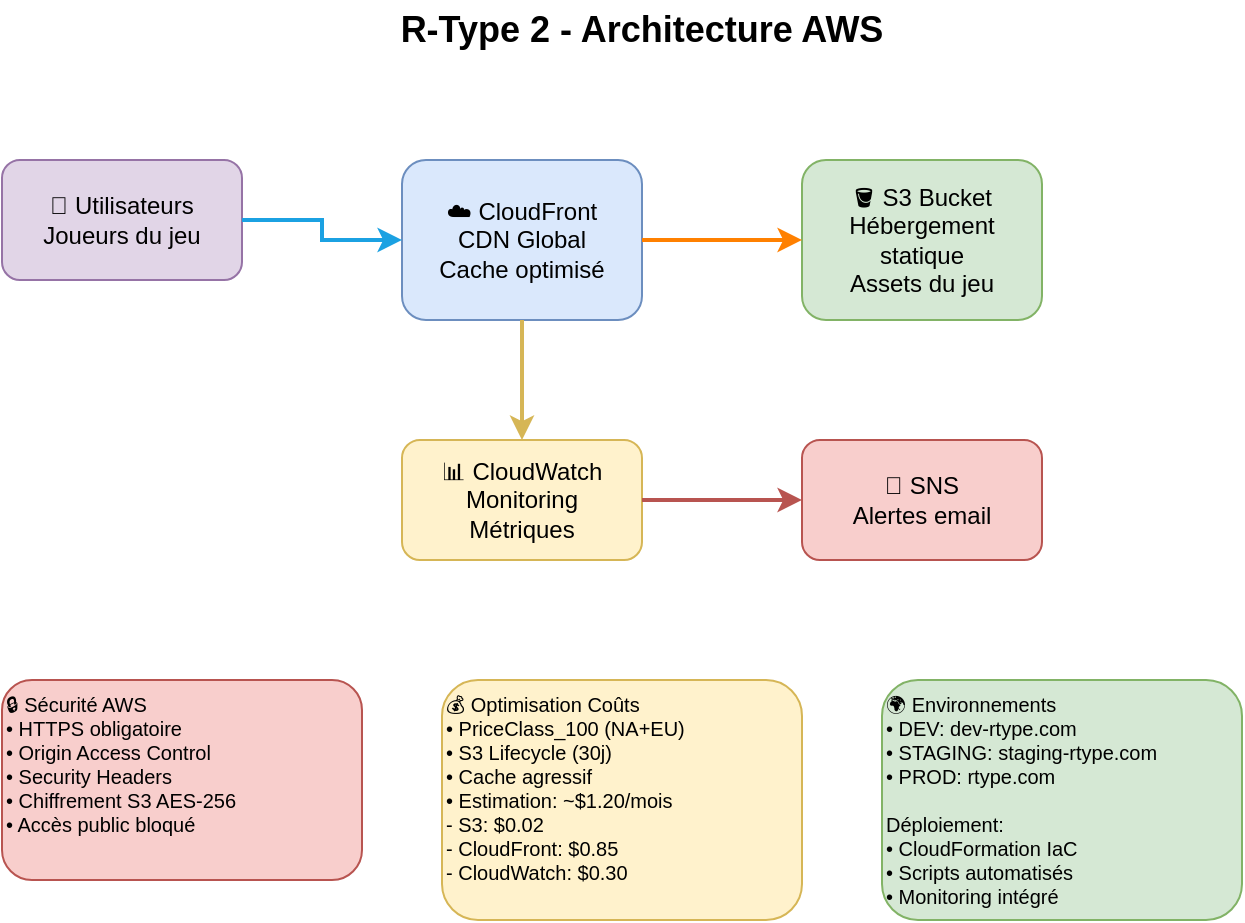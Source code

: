 <mxfile version="22.1.16" type="device">
  <diagram name="Architecture AWS" id="aws">
    <mxGraphModel dx="1200" dy="800" grid="1" gridSize="10" guides="1" tooltips="1" connect="1" arrows="1" fold="1" page="1" pageScale="1" pageWidth="827" pageHeight="1169" math="0" shadow="0">
      <root>
        <mxCell id="0" />
        <mxCell id="1" parent="0" />
        
        <mxCell id="title" value="R-Type 2 - Architecture AWS" style="text;html=1;strokeColor=none;fillColor=none;align=center;verticalAlign=middle;whiteSpace=wrap;rounded=0;fontSize=18;fontStyle=1;" vertex="1" parent="1">
          <mxGeometry x="200" y="40" width="400" height="30" as="geometry" />
        </mxCell>
        
        <mxCell id="users" value="👥 Utilisateurs&#xa;Joueurs du jeu" style="rounded=1;whiteSpace=wrap;html=1;fillColor=#e1d5e7;strokeColor=#9673a6;fontSize=12;" vertex="1" parent="1">
          <mxGeometry x="80" y="120" width="120" height="60" as="geometry" />
        </mxCell>
        
        <mxCell id="cloudfront" value="☁️ CloudFront&#xa;CDN Global&#xa;Cache optimisé" style="rounded=1;whiteSpace=wrap;html=1;fillColor=#dae8fc;strokeColor=#6c8ebf;fontSize=12;" vertex="1" parent="1">
          <mxGeometry x="280" y="120" width="120" height="80" as="geometry" />
        </mxCell>
        
        <mxCell id="s3" value="🪣 S3 Bucket&#xa;Hébergement statique&#xa;Assets du jeu" style="rounded=1;whiteSpace=wrap;html=1;fillColor=#d5e8d4;strokeColor=#82b366;fontSize=12;" vertex="1" parent="1">
          <mxGeometry x="480" y="120" width="120" height="80" as="geometry" />
        </mxCell>
        
        <mxCell id="cloudwatch" value="📊 CloudWatch&#xa;Monitoring&#xa;Métriques" style="rounded=1;whiteSpace=wrap;html=1;fillColor=#fff2cc;strokeColor=#d6b656;fontSize=12;" vertex="1" parent="1">
          <mxGeometry x="280" y="260" width="120" height="60" as="geometry" />
        </mxCell>
        
        <mxCell id="sns" value="📧 SNS&#xa;Alertes email" style="rounded=1;whiteSpace=wrap;html=1;fillColor=#f8cecc;strokeColor=#b85450;fontSize=12;" vertex="1" parent="1">
          <mxGeometry x="480" y="260" width="120" height="60" as="geometry" />
        </mxCell>
        
        <mxCell id="flow1" style="edgeStyle=orthogonalEdgeStyle;rounded=0;orthogonalLoop=1;jettySize=auto;html=1;exitX=1;exitY=0.5;exitDx=0;exitDy=0;entryX=0;entryY=0.5;entryDx=0;entryDy=0;strokeWidth=2;strokeColor=#1BA1E2;" edge="1" parent="1" source="users" target="cloudfront">
          <mxGeometry relative="1" as="geometry" />
        </mxCell>
        
        <mxCell id="flow2" style="edgeStyle=orthogonalEdgeStyle;rounded=0;orthogonalLoop=1;jettySize=auto;html=1;exitX=1;exitY=0.5;exitDx=0;exitDy=0;entryX=0;entryY=0.5;entryDx=0;entryDy=0;strokeWidth=2;strokeColor=#FF8000;" edge="1" parent="1" source="cloudfront" target="s3">
          <mxGeometry relative="1" as="geometry" />
        </mxCell>
        
        <mxCell id="monitor1" style="edgeStyle=orthogonalEdgeStyle;rounded=0;orthogonalLoop=1;jettySize=auto;html=1;exitX=0.5;exitY=1;exitDx=0;exitDy=0;entryX=0.5;entryY=0;entryDx=0;entryDy=0;strokeWidth=2;strokeColor=#D6B656;strokeStyle=dashed;" edge="1" parent="1" source="cloudfront" target="cloudwatch">
          <mxGeometry relative="1" as="geometry" />
        </mxCell>
        
        <mxCell id="monitor2" style="edgeStyle=orthogonalEdgeStyle;rounded=0;orthogonalLoop=1;jettySize=auto;html=1;exitX=1;exitY=0.5;exitDx=0;exitDy=0;entryX=0;entryY=0.5;entryDx=0;entryDy=0;strokeWidth=2;strokeColor=#B85450;strokeStyle=dashed;" edge="1" parent="1" source="cloudwatch" target="sns">
          <mxGeometry relative="1" as="geometry" />
        </mxCell>
        
        <mxCell id="security-box" value="🔒 Sécurité AWS&#xa;• HTTPS obligatoire&#xa;• Origin Access Control&#xa;• Security Headers&#xa;• Chiffrement S3 AES-256&#xa;• Accès public bloqué" style="text;html=1;strokeColor=#b85450;fillColor=#f8cecc;align=left;verticalAlign=top;whiteSpace=wrap;rounded=1;fontSize=10;" vertex="1" parent="1">
          <mxGeometry x="80" y="380" width="180" height="100" as="geometry" />
        </mxCell>
        
        <mxCell id="cost-box" value="💰 Optimisation Coûts&#xa;• PriceClass_100 (NA+EU)&#xa;• S3 Lifecycle (30j)&#xa;• Cache agressif&#xa;• Estimation: ~$1.20/mois&#xa;  - S3: $0.02&#xa;  - CloudFront: $0.85&#xa;  - CloudWatch: $0.30" style="text;html=1;strokeColor=#d6b656;fillColor=#fff2cc;align=left;verticalAlign=top;whiteSpace=wrap;rounded=1;fontSize=10;" vertex="1" parent="1">
          <mxGeometry x="300" y="380" width="180" height="120" as="geometry" />
        </mxCell>
        
        <mxCell id="env-box" value="🌍 Environnements&#xa;• DEV: dev-rtype.com&#xa;• STAGING: staging-rtype.com&#xa;• PROD: rtype.com&#xa;&#xa;Déploiement:&#xa;• CloudFormation IaC&#xa;• Scripts automatisés&#xa;• Monitoring intégré" style="text;html=1;strokeColor=#82b366;fillColor=#d5e8d4;align=left;verticalAlign=top;whiteSpace=wrap;rounded=1;fontSize=10;" vertex="1" parent="1">
          <mxGeometry x="520" y="380" width="180" height="120" as="geometry" />
        </mxCell>
      </root>
    </mxGraphModel>
  </diagram>
</mxfile>
